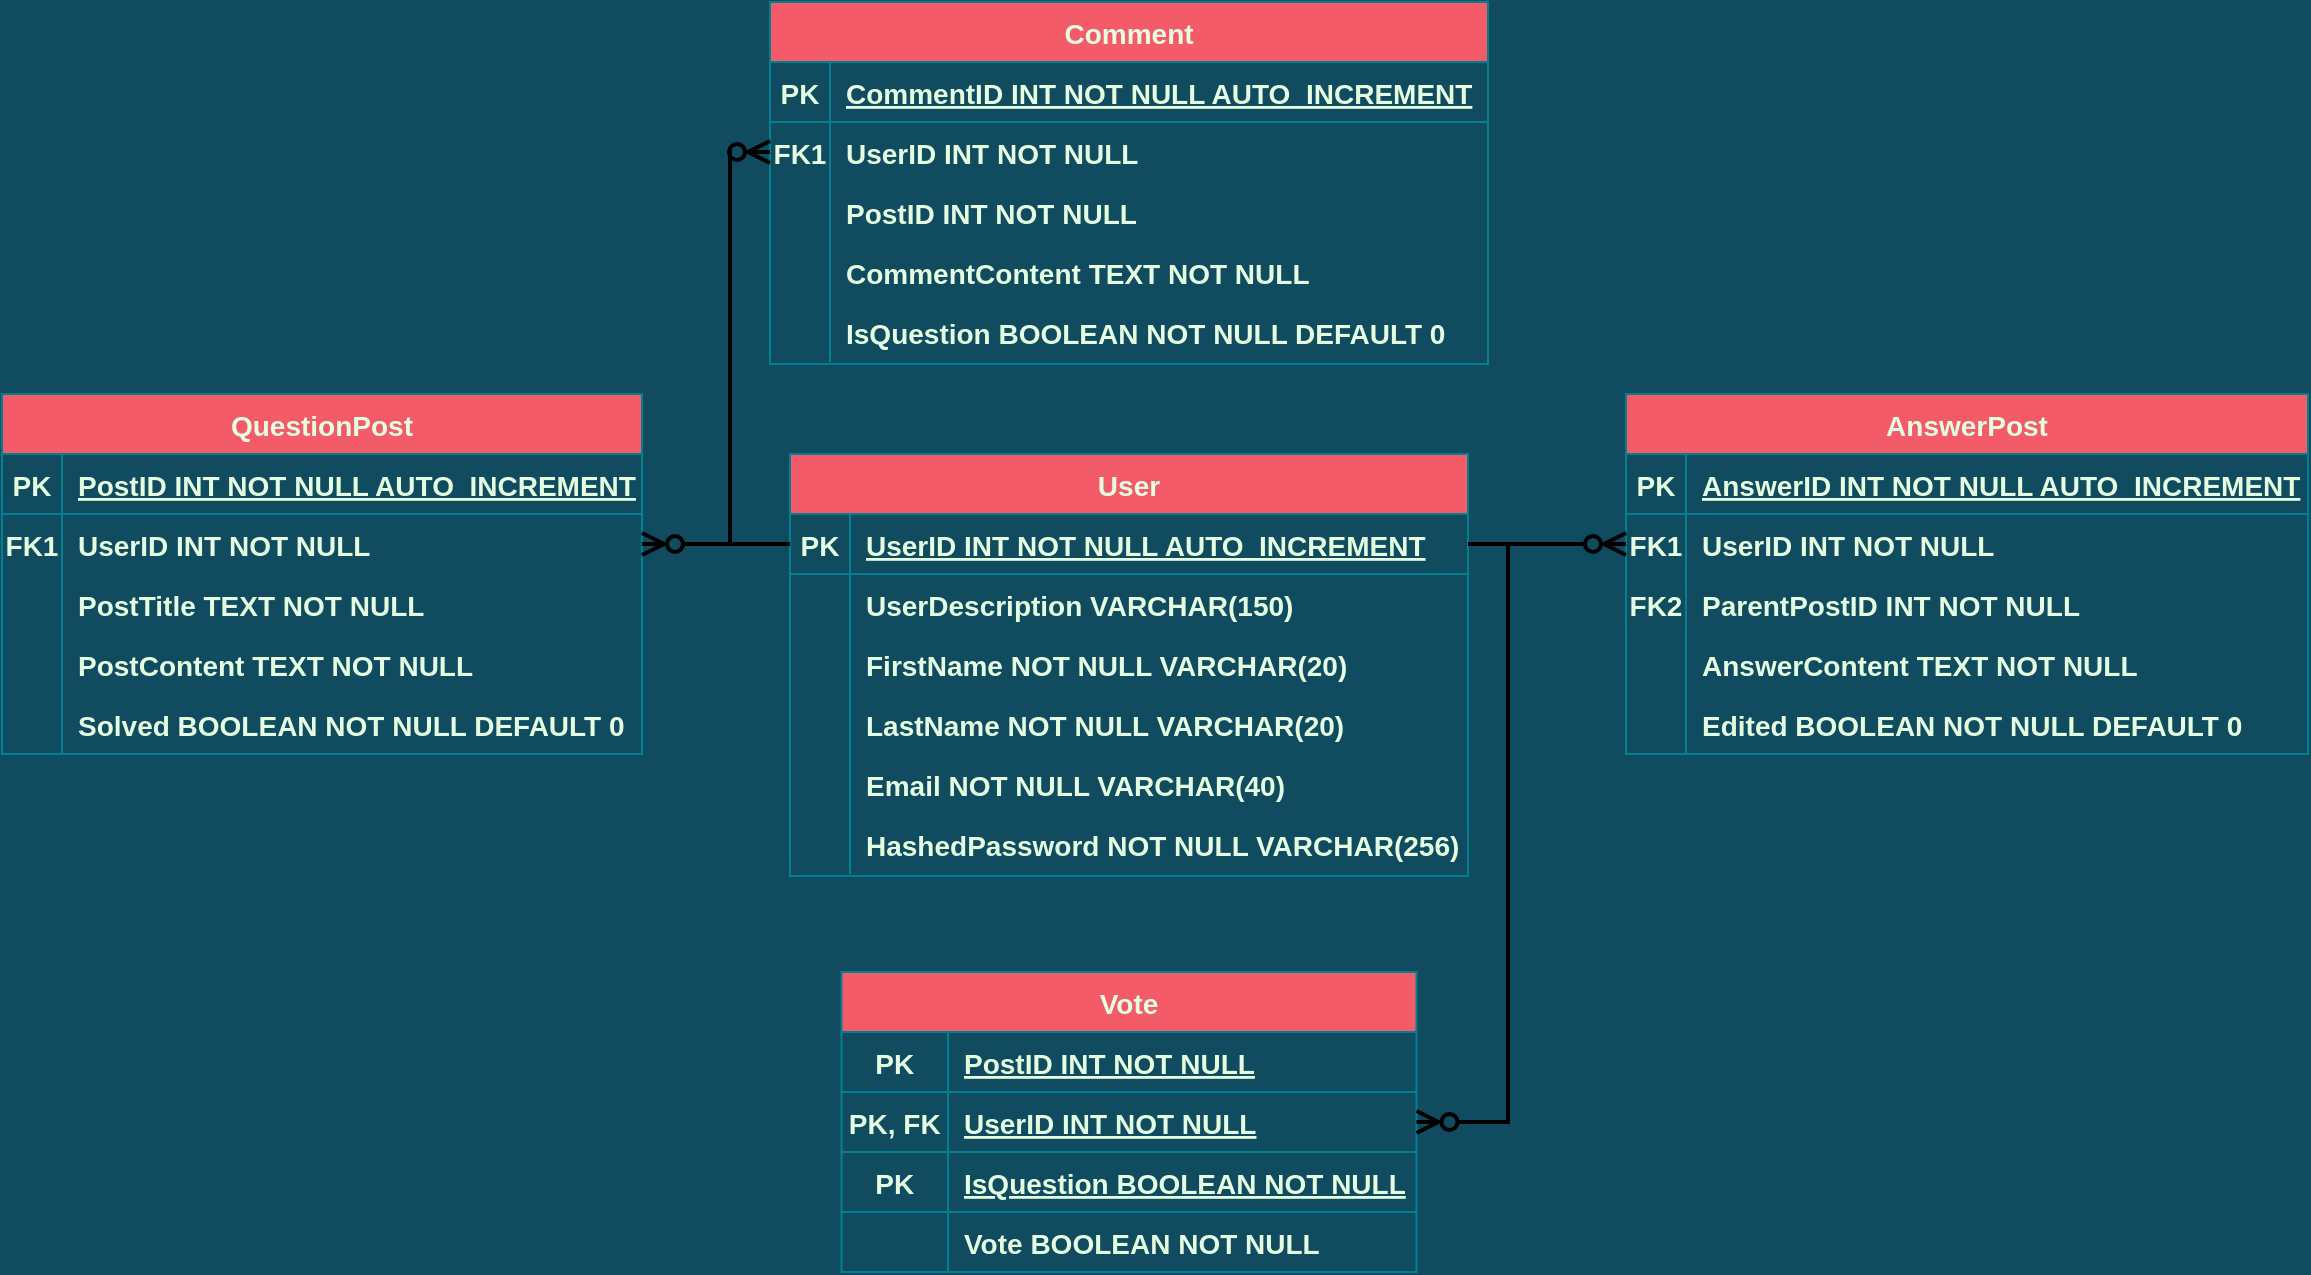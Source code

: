 <mxfile version="20.3.0" type="device"><diagram id="R2lEEEUBdFMjLlhIrx00" name="Page-1"><mxGraphModel dx="1902" dy="1215" grid="0" gridSize="10" guides="1" tooltips="1" connect="1" arrows="1" fold="1" page="0" pageScale="1" pageWidth="850" pageHeight="1100" background="#114B5F" math="0" shadow="0" extFonts="Permanent Marker^https://fonts.googleapis.com/css?family=Permanent+Marker"><root><mxCell id="0"/><mxCell id="1" parent="0"/><mxCell id="C-vyLk0tnHw3VtMMgP7b-2" value="QuestionPost" style="shape=table;startSize=30;container=1;collapsible=1;childLayout=tableLayout;fixedRows=1;rowLines=0;fontStyle=1;align=center;resizeLast=1;fillColor=#F45B69;strokeColor=#028090;fontColor=#E4FDE1;fontSize=14;" parent="1" vertex="1"><mxGeometry x="-136" y="9" width="320" height="180" as="geometry"/></mxCell><mxCell id="C-vyLk0tnHw3VtMMgP7b-3" value="" style="shape=partialRectangle;collapsible=0;dropTarget=0;pointerEvents=0;fillColor=none;points=[[0,0.5],[1,0.5]];portConstraint=eastwest;top=0;left=0;right=0;bottom=1;strokeColor=#028090;fontColor=#E4FDE1;fontSize=14;fontStyle=1" parent="C-vyLk0tnHw3VtMMgP7b-2" vertex="1"><mxGeometry y="30" width="320" height="30" as="geometry"/></mxCell><mxCell id="C-vyLk0tnHw3VtMMgP7b-4" value="PK" style="shape=partialRectangle;overflow=hidden;connectable=0;fillColor=none;top=0;left=0;bottom=0;right=0;fontStyle=1;strokeColor=#028090;fontColor=#E4FDE1;fontSize=14;" parent="C-vyLk0tnHw3VtMMgP7b-3" vertex="1"><mxGeometry width="30" height="30" as="geometry"><mxRectangle width="30" height="30" as="alternateBounds"/></mxGeometry></mxCell><mxCell id="C-vyLk0tnHw3VtMMgP7b-5" value="PostID INT NOT NULL AUTO_INCREMENT" style="shape=partialRectangle;overflow=hidden;connectable=0;fillColor=none;top=0;left=0;bottom=0;right=0;align=left;spacingLeft=6;fontStyle=5;strokeColor=#028090;fontColor=#E4FDE1;fontSize=14;" parent="C-vyLk0tnHw3VtMMgP7b-3" vertex="1"><mxGeometry x="30" width="290" height="30" as="geometry"><mxRectangle width="290" height="30" as="alternateBounds"/></mxGeometry></mxCell><mxCell id="C-vyLk0tnHw3VtMMgP7b-6" value="" style="shape=partialRectangle;collapsible=0;dropTarget=0;pointerEvents=0;fillColor=none;points=[[0,0.5],[1,0.5]];portConstraint=eastwest;top=0;left=0;right=0;bottom=0;strokeColor=#028090;fontColor=#E4FDE1;fontSize=14;fontStyle=1" parent="C-vyLk0tnHw3VtMMgP7b-2" vertex="1"><mxGeometry y="60" width="320" height="30" as="geometry"/></mxCell><mxCell id="C-vyLk0tnHw3VtMMgP7b-7" value="FK1" style="shape=partialRectangle;overflow=hidden;connectable=0;fillColor=none;top=0;left=0;bottom=0;right=0;strokeColor=#028090;fontColor=#E4FDE1;fontSize=14;fontStyle=1" parent="C-vyLk0tnHw3VtMMgP7b-6" vertex="1"><mxGeometry width="30" height="30" as="geometry"><mxRectangle width="30" height="30" as="alternateBounds"/></mxGeometry></mxCell><mxCell id="C-vyLk0tnHw3VtMMgP7b-8" value="UserID INT NOT NULL" style="shape=partialRectangle;overflow=hidden;connectable=0;fillColor=none;top=0;left=0;bottom=0;right=0;align=left;spacingLeft=6;strokeColor=#028090;fontColor=#E4FDE1;fontSize=14;fontStyle=1" parent="C-vyLk0tnHw3VtMMgP7b-6" vertex="1"><mxGeometry x="30" width="290" height="30" as="geometry"><mxRectangle width="290" height="30" as="alternateBounds"/></mxGeometry></mxCell><mxCell id="C-vyLk0tnHw3VtMMgP7b-9" value="" style="shape=partialRectangle;collapsible=0;dropTarget=0;pointerEvents=0;fillColor=none;points=[[0,0.5],[1,0.5]];portConstraint=eastwest;top=0;left=0;right=0;bottom=0;strokeColor=#028090;fontColor=#E4FDE1;fontSize=14;fontStyle=1" parent="C-vyLk0tnHw3VtMMgP7b-2" vertex="1"><mxGeometry y="90" width="320" height="30" as="geometry"/></mxCell><mxCell id="C-vyLk0tnHw3VtMMgP7b-10" value="" style="shape=partialRectangle;overflow=hidden;connectable=0;fillColor=none;top=0;left=0;bottom=0;right=0;strokeColor=#028090;fontColor=#E4FDE1;fontSize=14;fontStyle=1" parent="C-vyLk0tnHw3VtMMgP7b-9" vertex="1"><mxGeometry width="30" height="30" as="geometry"><mxRectangle width="30" height="30" as="alternateBounds"/></mxGeometry></mxCell><mxCell id="C-vyLk0tnHw3VtMMgP7b-11" value="PostTitle TEXT NOT NULL" style="shape=partialRectangle;overflow=hidden;connectable=0;fillColor=none;top=0;left=0;bottom=0;right=0;align=left;spacingLeft=6;strokeColor=#028090;fontColor=#E4FDE1;fontSize=14;fontStyle=1" parent="C-vyLk0tnHw3VtMMgP7b-9" vertex="1"><mxGeometry x="30" width="290" height="30" as="geometry"><mxRectangle width="290" height="30" as="alternateBounds"/></mxGeometry></mxCell><mxCell id="XM0X_Ox84iPs6uYRO0Yh-39" value="" style="shape=partialRectangle;collapsible=0;dropTarget=0;pointerEvents=0;fillColor=none;points=[[0,0.5],[1,0.5]];portConstraint=eastwest;top=0;left=0;right=0;bottom=0;strokeColor=#028090;fontColor=#E4FDE1;fontSize=14;fontStyle=1" parent="C-vyLk0tnHw3VtMMgP7b-2" vertex="1"><mxGeometry y="120" width="320" height="30" as="geometry"/></mxCell><mxCell id="XM0X_Ox84iPs6uYRO0Yh-40" value="" style="shape=partialRectangle;overflow=hidden;connectable=0;fillColor=none;top=0;left=0;bottom=0;right=0;strokeColor=#028090;fontColor=#E4FDE1;fontSize=14;fontStyle=1" parent="XM0X_Ox84iPs6uYRO0Yh-39" vertex="1"><mxGeometry width="30" height="30" as="geometry"><mxRectangle width="30" height="30" as="alternateBounds"/></mxGeometry></mxCell><mxCell id="XM0X_Ox84iPs6uYRO0Yh-41" value="PostContent TEXT NOT NULL" style="shape=partialRectangle;overflow=hidden;connectable=0;fillColor=none;top=0;left=0;bottom=0;right=0;align=left;spacingLeft=6;strokeColor=#028090;fontColor=#E4FDE1;fontSize=14;fontStyle=1" parent="XM0X_Ox84iPs6uYRO0Yh-39" vertex="1"><mxGeometry x="30" width="290" height="30" as="geometry"><mxRectangle width="290" height="30" as="alternateBounds"/></mxGeometry></mxCell><mxCell id="XM0X_Ox84iPs6uYRO0Yh-42" value="" style="shape=partialRectangle;collapsible=0;dropTarget=0;pointerEvents=0;fillColor=none;points=[[0,0.5],[1,0.5]];portConstraint=eastwest;top=0;left=0;right=0;bottom=0;strokeColor=#028090;fontColor=#E4FDE1;fontSize=14;fontStyle=1" parent="C-vyLk0tnHw3VtMMgP7b-2" vertex="1"><mxGeometry y="150" width="320" height="30" as="geometry"/></mxCell><mxCell id="XM0X_Ox84iPs6uYRO0Yh-43" value="" style="shape=partialRectangle;overflow=hidden;connectable=0;fillColor=none;top=0;left=0;bottom=0;right=0;strokeColor=#028090;fontColor=#E4FDE1;fontSize=14;fontStyle=1" parent="XM0X_Ox84iPs6uYRO0Yh-42" vertex="1"><mxGeometry width="30" height="30" as="geometry"><mxRectangle width="30" height="30" as="alternateBounds"/></mxGeometry></mxCell><mxCell id="XM0X_Ox84iPs6uYRO0Yh-44" value="Solved BOOLEAN NOT NULL DEFAULT 0" style="shape=partialRectangle;overflow=hidden;connectable=0;fillColor=none;top=0;left=0;bottom=0;right=0;align=left;spacingLeft=6;strokeColor=#028090;fontColor=#E4FDE1;fontSize=14;fontStyle=1" parent="XM0X_Ox84iPs6uYRO0Yh-42" vertex="1"><mxGeometry x="30" width="290" height="30" as="geometry"><mxRectangle width="290" height="30" as="alternateBounds"/></mxGeometry></mxCell><mxCell id="C-vyLk0tnHw3VtMMgP7b-13" value="User" style="shape=table;startSize=30;container=1;collapsible=1;childLayout=tableLayout;fixedRows=1;rowLines=0;fontStyle=1;align=center;resizeLast=1;fillColor=#F45B69;strokeColor=#028090;fontColor=#E4FDE1;fontSize=14;" parent="1" vertex="1"><mxGeometry x="258" y="39" width="339" height="211" as="geometry"/></mxCell><mxCell id="C-vyLk0tnHw3VtMMgP7b-14" value="" style="shape=partialRectangle;collapsible=0;dropTarget=0;pointerEvents=0;fillColor=none;points=[[0,0.5],[1,0.5]];portConstraint=eastwest;top=0;left=0;right=0;bottom=1;strokeColor=#028090;fontColor=#E4FDE1;fontSize=14;fontStyle=1" parent="C-vyLk0tnHw3VtMMgP7b-13" vertex="1"><mxGeometry y="30" width="339" height="30" as="geometry"/></mxCell><mxCell id="C-vyLk0tnHw3VtMMgP7b-15" value="PK" style="shape=partialRectangle;overflow=hidden;connectable=0;fillColor=none;top=0;left=0;bottom=0;right=0;fontStyle=1;strokeColor=#028090;fontColor=#E4FDE1;fontSize=14;" parent="C-vyLk0tnHw3VtMMgP7b-14" vertex="1"><mxGeometry width="30" height="30" as="geometry"><mxRectangle width="30" height="30" as="alternateBounds"/></mxGeometry></mxCell><mxCell id="C-vyLk0tnHw3VtMMgP7b-16" value="UserID INT NOT NULL AUTO_INCREMENT" style="shape=partialRectangle;overflow=hidden;connectable=0;fillColor=none;top=0;left=0;bottom=0;right=0;align=left;spacingLeft=6;fontStyle=5;strokeColor=#028090;fontColor=#E4FDE1;fontSize=14;" parent="C-vyLk0tnHw3VtMMgP7b-14" vertex="1"><mxGeometry x="30" width="309" height="30" as="geometry"><mxRectangle width="309" height="30" as="alternateBounds"/></mxGeometry></mxCell><mxCell id="C-vyLk0tnHw3VtMMgP7b-17" value="" style="shape=partialRectangle;collapsible=0;dropTarget=0;pointerEvents=0;fillColor=none;points=[[0,0.5],[1,0.5]];portConstraint=eastwest;top=0;left=0;right=0;bottom=0;strokeColor=#028090;fontColor=#E4FDE1;fontSize=14;fontStyle=1" parent="C-vyLk0tnHw3VtMMgP7b-13" vertex="1"><mxGeometry y="60" width="339" height="30" as="geometry"/></mxCell><mxCell id="C-vyLk0tnHw3VtMMgP7b-18" value="" style="shape=partialRectangle;overflow=hidden;connectable=0;fillColor=none;top=0;left=0;bottom=0;right=0;strokeColor=#028090;fontColor=#E4FDE1;fontSize=14;fontStyle=1" parent="C-vyLk0tnHw3VtMMgP7b-17" vertex="1"><mxGeometry width="30" height="30" as="geometry"><mxRectangle width="30" height="30" as="alternateBounds"/></mxGeometry></mxCell><mxCell id="C-vyLk0tnHw3VtMMgP7b-19" value="UserDescription VARCHAR(150)" style="shape=partialRectangle;overflow=hidden;connectable=0;fillColor=none;top=0;left=0;bottom=0;right=0;align=left;spacingLeft=6;strokeColor=#028090;fontColor=#E4FDE1;fontSize=14;fontStyle=1" parent="C-vyLk0tnHw3VtMMgP7b-17" vertex="1"><mxGeometry x="30" width="309" height="30" as="geometry"><mxRectangle width="309" height="30" as="alternateBounds"/></mxGeometry></mxCell><mxCell id="C-vyLk0tnHw3VtMMgP7b-20" value="" style="shape=partialRectangle;collapsible=0;dropTarget=0;pointerEvents=0;fillColor=none;points=[[0,0.5],[1,0.5]];portConstraint=eastwest;top=0;left=0;right=0;bottom=0;strokeColor=#028090;fontColor=#E4FDE1;fontSize=14;fontStyle=1" parent="C-vyLk0tnHw3VtMMgP7b-13" vertex="1"><mxGeometry y="90" width="339" height="30" as="geometry"/></mxCell><mxCell id="C-vyLk0tnHw3VtMMgP7b-21" value="" style="shape=partialRectangle;overflow=hidden;connectable=0;fillColor=none;top=0;left=0;bottom=0;right=0;strokeColor=#028090;fontColor=#E4FDE1;fontSize=14;fontStyle=1" parent="C-vyLk0tnHw3VtMMgP7b-20" vertex="1"><mxGeometry width="30" height="30" as="geometry"><mxRectangle width="30" height="30" as="alternateBounds"/></mxGeometry></mxCell><mxCell id="C-vyLk0tnHw3VtMMgP7b-22" value="FirstName NOT NULL VARCHAR(20)" style="shape=partialRectangle;overflow=hidden;connectable=0;fillColor=none;top=0;left=0;bottom=0;right=0;align=left;spacingLeft=6;strokeColor=#028090;fontColor=#E4FDE1;fontSize=14;fontStyle=1" parent="C-vyLk0tnHw3VtMMgP7b-20" vertex="1"><mxGeometry x="30" width="309" height="30" as="geometry"><mxRectangle width="309" height="30" as="alternateBounds"/></mxGeometry></mxCell><mxCell id="XM0X_Ox84iPs6uYRO0Yh-24" value="" style="shape=partialRectangle;collapsible=0;dropTarget=0;pointerEvents=0;fillColor=none;points=[[0,0.5],[1,0.5]];portConstraint=eastwest;top=0;left=0;right=0;bottom=0;strokeColor=#028090;fontColor=#E4FDE1;fontSize=14;fontStyle=1" parent="C-vyLk0tnHw3VtMMgP7b-13" vertex="1"><mxGeometry y="120" width="339" height="30" as="geometry"/></mxCell><mxCell id="XM0X_Ox84iPs6uYRO0Yh-25" value="" style="shape=partialRectangle;overflow=hidden;connectable=0;fillColor=none;top=0;left=0;bottom=0;right=0;strokeColor=#028090;fontColor=#E4FDE1;fontSize=14;fontStyle=1" parent="XM0X_Ox84iPs6uYRO0Yh-24" vertex="1"><mxGeometry width="30" height="30" as="geometry"><mxRectangle width="30" height="30" as="alternateBounds"/></mxGeometry></mxCell><mxCell id="XM0X_Ox84iPs6uYRO0Yh-26" value="LastName NOT NULL VARCHAR(20)" style="shape=partialRectangle;overflow=hidden;connectable=0;fillColor=none;top=0;left=0;bottom=0;right=0;align=left;spacingLeft=6;strokeColor=#028090;fontColor=#E4FDE1;fontSize=14;fontStyle=1" parent="XM0X_Ox84iPs6uYRO0Yh-24" vertex="1"><mxGeometry x="30" width="309" height="30" as="geometry"><mxRectangle width="309" height="30" as="alternateBounds"/></mxGeometry></mxCell><mxCell id="XM0X_Ox84iPs6uYRO0Yh-27" value="" style="shape=partialRectangle;collapsible=0;dropTarget=0;pointerEvents=0;fillColor=none;points=[[0,0.5],[1,0.5]];portConstraint=eastwest;top=0;left=0;right=0;bottom=0;strokeColor=#028090;fontColor=#E4FDE1;fontSize=14;fontStyle=1" parent="C-vyLk0tnHw3VtMMgP7b-13" vertex="1"><mxGeometry y="150" width="339" height="30" as="geometry"/></mxCell><mxCell id="XM0X_Ox84iPs6uYRO0Yh-28" value="" style="shape=partialRectangle;overflow=hidden;connectable=0;fillColor=none;top=0;left=0;bottom=0;right=0;strokeColor=#028090;fontColor=#E4FDE1;fontSize=14;fontStyle=1" parent="XM0X_Ox84iPs6uYRO0Yh-27" vertex="1"><mxGeometry width="30" height="30" as="geometry"><mxRectangle width="30" height="30" as="alternateBounds"/></mxGeometry></mxCell><mxCell id="XM0X_Ox84iPs6uYRO0Yh-29" value="Email NOT NULL VARCHAR(40)" style="shape=partialRectangle;overflow=hidden;connectable=0;fillColor=none;top=0;left=0;bottom=0;right=0;align=left;spacingLeft=6;strokeColor=#028090;fontColor=#E4FDE1;fontSize=14;fontStyle=1" parent="XM0X_Ox84iPs6uYRO0Yh-27" vertex="1"><mxGeometry x="30" width="309" height="30" as="geometry"><mxRectangle width="309" height="30" as="alternateBounds"/></mxGeometry></mxCell><mxCell id="XM0X_Ox84iPs6uYRO0Yh-30" value="" style="shape=partialRectangle;collapsible=0;dropTarget=0;pointerEvents=0;fillColor=none;points=[[0,0.5],[1,0.5]];portConstraint=eastwest;top=0;left=0;right=0;bottom=0;strokeColor=#028090;fontColor=#E4FDE1;fontSize=14;fontStyle=1" parent="C-vyLk0tnHw3VtMMgP7b-13" vertex="1"><mxGeometry y="180" width="339" height="30" as="geometry"/></mxCell><mxCell id="XM0X_Ox84iPs6uYRO0Yh-31" value="" style="shape=partialRectangle;overflow=hidden;connectable=0;fillColor=none;top=0;left=0;bottom=0;right=0;strokeColor=#028090;fontColor=#E4FDE1;fontSize=14;fontStyle=1" parent="XM0X_Ox84iPs6uYRO0Yh-30" vertex="1"><mxGeometry width="30" height="30" as="geometry"><mxRectangle width="30" height="30" as="alternateBounds"/></mxGeometry></mxCell><mxCell id="XM0X_Ox84iPs6uYRO0Yh-32" value="HashedPassword NOT NULL VARCHAR(256)" style="shape=partialRectangle;overflow=hidden;connectable=0;fillColor=none;top=0;left=0;bottom=0;right=0;align=left;spacingLeft=6;strokeColor=#028090;fontColor=#E4FDE1;fontSize=14;fontStyle=1" parent="XM0X_Ox84iPs6uYRO0Yh-30" vertex="1"><mxGeometry x="30" width="309" height="30" as="geometry"><mxRectangle width="309" height="30" as="alternateBounds"/></mxGeometry></mxCell><mxCell id="XM0X_Ox84iPs6uYRO0Yh-64" value="AnswerPost" style="shape=table;startSize=30;container=1;collapsible=1;childLayout=tableLayout;fixedRows=1;rowLines=0;fontStyle=1;align=center;resizeLast=1;fillColor=#F45B69;strokeColor=#028090;fontColor=#E4FDE1;fontSize=14;" parent="1" vertex="1"><mxGeometry x="676" y="9" width="341" height="180" as="geometry"/></mxCell><mxCell id="XM0X_Ox84iPs6uYRO0Yh-65" value="" style="shape=partialRectangle;collapsible=0;dropTarget=0;pointerEvents=0;fillColor=none;points=[[0,0.5],[1,0.5]];portConstraint=eastwest;top=0;left=0;right=0;bottom=1;strokeColor=#028090;fontColor=#E4FDE1;fontSize=14;fontStyle=1" parent="XM0X_Ox84iPs6uYRO0Yh-64" vertex="1"><mxGeometry y="30" width="341" height="30" as="geometry"/></mxCell><mxCell id="XM0X_Ox84iPs6uYRO0Yh-66" value="PK" style="shape=partialRectangle;overflow=hidden;connectable=0;fillColor=none;top=0;left=0;bottom=0;right=0;fontStyle=1;strokeColor=#028090;fontColor=#E4FDE1;fontSize=14;" parent="XM0X_Ox84iPs6uYRO0Yh-65" vertex="1"><mxGeometry width="30" height="30" as="geometry"><mxRectangle width="30" height="30" as="alternateBounds"/></mxGeometry></mxCell><mxCell id="XM0X_Ox84iPs6uYRO0Yh-67" value="AnswerID INT NOT NULL AUTO_INCREMENT" style="shape=partialRectangle;overflow=hidden;connectable=0;fillColor=none;top=0;left=0;bottom=0;right=0;align=left;spacingLeft=6;fontStyle=5;strokeColor=#028090;fontColor=#E4FDE1;fontSize=14;" parent="XM0X_Ox84iPs6uYRO0Yh-65" vertex="1"><mxGeometry x="30" width="311" height="30" as="geometry"><mxRectangle width="311" height="30" as="alternateBounds"/></mxGeometry></mxCell><mxCell id="XM0X_Ox84iPs6uYRO0Yh-68" value="" style="shape=partialRectangle;collapsible=0;dropTarget=0;pointerEvents=0;fillColor=none;points=[[0,0.5],[1,0.5]];portConstraint=eastwest;top=0;left=0;right=0;bottom=0;strokeColor=#028090;fontColor=#E4FDE1;fontSize=14;fontStyle=1" parent="XM0X_Ox84iPs6uYRO0Yh-64" vertex="1"><mxGeometry y="60" width="341" height="30" as="geometry"/></mxCell><mxCell id="XM0X_Ox84iPs6uYRO0Yh-69" value="FK1" style="shape=partialRectangle;overflow=hidden;connectable=0;fillColor=none;top=0;left=0;bottom=0;right=0;strokeColor=#028090;fontColor=#E4FDE1;fontSize=14;fontStyle=1" parent="XM0X_Ox84iPs6uYRO0Yh-68" vertex="1"><mxGeometry width="30" height="30" as="geometry"><mxRectangle width="30" height="30" as="alternateBounds"/></mxGeometry></mxCell><mxCell id="XM0X_Ox84iPs6uYRO0Yh-70" value="UserID INT NOT NULL" style="shape=partialRectangle;overflow=hidden;connectable=0;fillColor=none;top=0;left=0;bottom=0;right=0;align=left;spacingLeft=6;strokeColor=#028090;fontColor=#E4FDE1;fontSize=14;fontStyle=1" parent="XM0X_Ox84iPs6uYRO0Yh-68" vertex="1"><mxGeometry x="30" width="311" height="30" as="geometry"><mxRectangle width="311" height="30" as="alternateBounds"/></mxGeometry></mxCell><mxCell id="XM0X_Ox84iPs6uYRO0Yh-71" value="" style="shape=partialRectangle;collapsible=0;dropTarget=0;pointerEvents=0;fillColor=none;points=[[0,0.5],[1,0.5]];portConstraint=eastwest;top=0;left=0;right=0;bottom=0;strokeColor=#028090;fontColor=#E4FDE1;fontSize=14;fontStyle=1" parent="XM0X_Ox84iPs6uYRO0Yh-64" vertex="1"><mxGeometry y="90" width="341" height="30" as="geometry"/></mxCell><mxCell id="XM0X_Ox84iPs6uYRO0Yh-72" value="FK2" style="shape=partialRectangle;overflow=hidden;connectable=0;fillColor=none;top=0;left=0;bottom=0;right=0;strokeColor=#028090;fontColor=#E4FDE1;fontSize=14;fontStyle=1" parent="XM0X_Ox84iPs6uYRO0Yh-71" vertex="1"><mxGeometry width="30" height="30" as="geometry"><mxRectangle width="30" height="30" as="alternateBounds"/></mxGeometry></mxCell><mxCell id="XM0X_Ox84iPs6uYRO0Yh-73" value="ParentPostID INT NOT NULL" style="shape=partialRectangle;overflow=hidden;connectable=0;fillColor=none;top=0;left=0;bottom=0;right=0;align=left;spacingLeft=6;strokeColor=#028090;fontColor=#E4FDE1;fontSize=14;fontStyle=1" parent="XM0X_Ox84iPs6uYRO0Yh-71" vertex="1"><mxGeometry x="30" width="311" height="30" as="geometry"><mxRectangle width="311" height="30" as="alternateBounds"/></mxGeometry></mxCell><mxCell id="XM0X_Ox84iPs6uYRO0Yh-81" value="" style="shape=partialRectangle;collapsible=0;dropTarget=0;pointerEvents=0;fillColor=none;points=[[0,0.5],[1,0.5]];portConstraint=eastwest;top=0;left=0;right=0;bottom=0;strokeColor=#028090;fontColor=#E4FDE1;fontSize=14;fontStyle=1" parent="XM0X_Ox84iPs6uYRO0Yh-64" vertex="1"><mxGeometry y="120" width="341" height="30" as="geometry"/></mxCell><mxCell id="XM0X_Ox84iPs6uYRO0Yh-82" value="" style="shape=partialRectangle;overflow=hidden;connectable=0;fillColor=none;top=0;left=0;bottom=0;right=0;strokeColor=#028090;fontColor=#E4FDE1;fontSize=14;fontStyle=1" parent="XM0X_Ox84iPs6uYRO0Yh-81" vertex="1"><mxGeometry width="30" height="30" as="geometry"><mxRectangle width="30" height="30" as="alternateBounds"/></mxGeometry></mxCell><mxCell id="XM0X_Ox84iPs6uYRO0Yh-83" value="AnswerContent TEXT NOT NULL" style="shape=partialRectangle;overflow=hidden;connectable=0;fillColor=none;top=0;left=0;bottom=0;right=0;align=left;spacingLeft=6;strokeColor=#028090;fontColor=#E4FDE1;fontSize=14;fontStyle=1" parent="XM0X_Ox84iPs6uYRO0Yh-81" vertex="1"><mxGeometry x="30" width="311" height="30" as="geometry"><mxRectangle width="311" height="30" as="alternateBounds"/></mxGeometry></mxCell><mxCell id="XM0X_Ox84iPs6uYRO0Yh-77" value="" style="shape=partialRectangle;collapsible=0;dropTarget=0;pointerEvents=0;fillColor=none;points=[[0,0.5],[1,0.5]];portConstraint=eastwest;top=0;left=0;right=0;bottom=0;strokeColor=#028090;fontColor=#E4FDE1;fontSize=14;fontStyle=1" parent="XM0X_Ox84iPs6uYRO0Yh-64" vertex="1"><mxGeometry y="150" width="341" height="30" as="geometry"/></mxCell><mxCell id="XM0X_Ox84iPs6uYRO0Yh-78" value="" style="shape=partialRectangle;overflow=hidden;connectable=0;fillColor=none;top=0;left=0;bottom=0;right=0;strokeColor=#028090;fontColor=#E4FDE1;fontSize=14;fontStyle=1" parent="XM0X_Ox84iPs6uYRO0Yh-77" vertex="1"><mxGeometry width="30" height="30" as="geometry"><mxRectangle width="30" height="30" as="alternateBounds"/></mxGeometry></mxCell><mxCell id="XM0X_Ox84iPs6uYRO0Yh-79" value="Edited BOOLEAN NOT NULL DEFAULT 0" style="shape=partialRectangle;overflow=hidden;connectable=0;fillColor=none;top=0;left=0;bottom=0;right=0;align=left;spacingLeft=6;strokeColor=#028090;fontColor=#E4FDE1;fontSize=14;fontStyle=1" parent="XM0X_Ox84iPs6uYRO0Yh-77" vertex="1"><mxGeometry x="30" width="311" height="30" as="geometry"><mxRectangle width="311" height="30" as="alternateBounds"/></mxGeometry></mxCell><mxCell id="XM0X_Ox84iPs6uYRO0Yh-84" style="edgeStyle=orthogonalEdgeStyle;rounded=0;orthogonalLoop=1;jettySize=auto;html=1;exitX=1;exitY=0.5;exitDx=0;exitDy=0;entryX=0;entryY=0.5;entryDx=0;entryDy=0;fontSize=14;endArrow=none;startSize=8;endSize=8;strokeWidth=2;endFill=0;startArrow=ERzeroToMany;startFill=0;fontStyle=1" parent="1" source="C-vyLk0tnHw3VtMMgP7b-6" target="C-vyLk0tnHw3VtMMgP7b-14" edge="1"><mxGeometry relative="1" as="geometry"/></mxCell><mxCell id="XM0X_Ox84iPs6uYRO0Yh-85" style="edgeStyle=orthogonalEdgeStyle;rounded=0;orthogonalLoop=1;jettySize=auto;html=1;exitX=1;exitY=0.5;exitDx=0;exitDy=0;entryX=0;entryY=0.5;entryDx=0;entryDy=0;strokeWidth=2;fontSize=14;startArrow=none;startFill=0;endArrow=ERzeroToMany;endFill=0;startSize=6;endSize=8;fontStyle=1" parent="1" source="C-vyLk0tnHw3VtMMgP7b-14" target="XM0X_Ox84iPs6uYRO0Yh-68" edge="1"><mxGeometry relative="1" as="geometry"/></mxCell><mxCell id="XM0X_Ox84iPs6uYRO0Yh-86" value="Comment" style="shape=table;startSize=30;container=1;collapsible=1;childLayout=tableLayout;fixedRows=1;rowLines=0;fontStyle=1;align=center;resizeLast=1;fillColor=#F45B69;strokeColor=#028090;fontColor=#E4FDE1;fontSize=14;" parent="1" vertex="1"><mxGeometry x="248" y="-187" width="359" height="181" as="geometry"/></mxCell><mxCell id="XM0X_Ox84iPs6uYRO0Yh-87" value="" style="shape=partialRectangle;collapsible=0;dropTarget=0;pointerEvents=0;fillColor=none;points=[[0,0.5],[1,0.5]];portConstraint=eastwest;top=0;left=0;right=0;bottom=1;strokeColor=#028090;fontColor=#E4FDE1;fontSize=14;fontStyle=1" parent="XM0X_Ox84iPs6uYRO0Yh-86" vertex="1"><mxGeometry y="30" width="359" height="30" as="geometry"/></mxCell><mxCell id="XM0X_Ox84iPs6uYRO0Yh-88" value="PK" style="shape=partialRectangle;overflow=hidden;connectable=0;fillColor=none;top=0;left=0;bottom=0;right=0;fontStyle=1;strokeColor=#028090;fontColor=#E4FDE1;fontSize=14;" parent="XM0X_Ox84iPs6uYRO0Yh-87" vertex="1"><mxGeometry width="30" height="30" as="geometry"><mxRectangle width="30" height="30" as="alternateBounds"/></mxGeometry></mxCell><mxCell id="XM0X_Ox84iPs6uYRO0Yh-89" value="CommentID INT NOT NULL AUTO_INCREMENT" style="shape=partialRectangle;overflow=hidden;connectable=0;fillColor=none;top=0;left=0;bottom=0;right=0;align=left;spacingLeft=6;fontStyle=5;strokeColor=#028090;fontColor=#E4FDE1;fontSize=14;" parent="XM0X_Ox84iPs6uYRO0Yh-87" vertex="1"><mxGeometry x="30" width="329" height="30" as="geometry"><mxRectangle width="329" height="30" as="alternateBounds"/></mxGeometry></mxCell><mxCell id="XM0X_Ox84iPs6uYRO0Yh-90" value="" style="shape=partialRectangle;collapsible=0;dropTarget=0;pointerEvents=0;fillColor=none;points=[[0,0.5],[1,0.5]];portConstraint=eastwest;top=0;left=0;right=0;bottom=0;strokeColor=#028090;fontColor=#E4FDE1;fontSize=14;fontStyle=1" parent="XM0X_Ox84iPs6uYRO0Yh-86" vertex="1"><mxGeometry y="60" width="359" height="30" as="geometry"/></mxCell><mxCell id="XM0X_Ox84iPs6uYRO0Yh-91" value="FK1" style="shape=partialRectangle;overflow=hidden;connectable=0;fillColor=none;top=0;left=0;bottom=0;right=0;strokeColor=#028090;fontColor=#E4FDE1;fontSize=14;fontStyle=1" parent="XM0X_Ox84iPs6uYRO0Yh-90" vertex="1"><mxGeometry width="30" height="30" as="geometry"><mxRectangle width="30" height="30" as="alternateBounds"/></mxGeometry></mxCell><mxCell id="XM0X_Ox84iPs6uYRO0Yh-92" value="UserID INT NOT NULL" style="shape=partialRectangle;overflow=hidden;connectable=0;fillColor=none;top=0;left=0;bottom=0;right=0;align=left;spacingLeft=6;strokeColor=#028090;fontColor=#E4FDE1;fontSize=14;fontStyle=1" parent="XM0X_Ox84iPs6uYRO0Yh-90" vertex="1"><mxGeometry x="30" width="329" height="30" as="geometry"><mxRectangle width="329" height="30" as="alternateBounds"/></mxGeometry></mxCell><mxCell id="XM0X_Ox84iPs6uYRO0Yh-126" value="" style="shape=partialRectangle;collapsible=0;dropTarget=0;pointerEvents=0;fillColor=none;points=[[0,0.5],[1,0.5]];portConstraint=eastwest;top=0;left=0;right=0;bottom=0;strokeColor=#028090;fontColor=#E4FDE1;fontSize=14;fontStyle=1" parent="XM0X_Ox84iPs6uYRO0Yh-86" vertex="1"><mxGeometry y="90" width="359" height="30" as="geometry"/></mxCell><mxCell id="XM0X_Ox84iPs6uYRO0Yh-127" value="" style="shape=partialRectangle;overflow=hidden;connectable=0;fillColor=none;top=0;left=0;bottom=0;right=0;strokeColor=#028090;fontColor=#E4FDE1;fontSize=14;fontStyle=1" parent="XM0X_Ox84iPs6uYRO0Yh-126" vertex="1"><mxGeometry width="30" height="30" as="geometry"><mxRectangle width="30" height="30" as="alternateBounds"/></mxGeometry></mxCell><mxCell id="XM0X_Ox84iPs6uYRO0Yh-128" value="PostID INT NOT NULL" style="shape=partialRectangle;overflow=hidden;connectable=0;fillColor=none;top=0;left=0;bottom=0;right=0;align=left;spacingLeft=6;strokeColor=#028090;fontColor=#E4FDE1;fontSize=14;fontStyle=1" parent="XM0X_Ox84iPs6uYRO0Yh-126" vertex="1"><mxGeometry x="30" width="329" height="30" as="geometry"><mxRectangle width="329" height="30" as="alternateBounds"/></mxGeometry></mxCell><mxCell id="XM0X_Ox84iPs6uYRO0Yh-102" value="" style="shape=partialRectangle;collapsible=0;dropTarget=0;pointerEvents=0;fillColor=none;points=[[0,0.5],[1,0.5]];portConstraint=eastwest;top=0;left=0;right=0;bottom=0;strokeColor=#028090;fontColor=#E4FDE1;fontSize=14;fontStyle=1" parent="XM0X_Ox84iPs6uYRO0Yh-86" vertex="1"><mxGeometry y="120" width="359" height="30" as="geometry"/></mxCell><mxCell id="XM0X_Ox84iPs6uYRO0Yh-103" value="" style="shape=partialRectangle;overflow=hidden;connectable=0;fillColor=none;top=0;left=0;bottom=0;right=0;strokeColor=#028090;fontColor=#E4FDE1;fontSize=14;fontStyle=1" parent="XM0X_Ox84iPs6uYRO0Yh-102" vertex="1"><mxGeometry width="30" height="30" as="geometry"><mxRectangle width="30" height="30" as="alternateBounds"/></mxGeometry></mxCell><mxCell id="XM0X_Ox84iPs6uYRO0Yh-104" value="CommentContent TEXT NOT NULL" style="shape=partialRectangle;overflow=hidden;connectable=0;fillColor=none;top=0;left=0;bottom=0;right=0;align=left;spacingLeft=6;strokeColor=#028090;fontColor=#E4FDE1;fontSize=14;fontStyle=1" parent="XM0X_Ox84iPs6uYRO0Yh-102" vertex="1"><mxGeometry x="30" width="329" height="30" as="geometry"><mxRectangle width="329" height="30" as="alternateBounds"/></mxGeometry></mxCell><mxCell id="XM0X_Ox84iPs6uYRO0Yh-121" value="" style="shape=partialRectangle;collapsible=0;dropTarget=0;pointerEvents=0;fillColor=none;points=[[0,0.5],[1,0.5]];portConstraint=eastwest;top=0;left=0;right=0;bottom=0;strokeColor=#028090;fontColor=#E4FDE1;fontSize=14;fontStyle=1" parent="XM0X_Ox84iPs6uYRO0Yh-86" vertex="1"><mxGeometry y="150" width="359" height="30" as="geometry"/></mxCell><mxCell id="XM0X_Ox84iPs6uYRO0Yh-122" value="" style="shape=partialRectangle;overflow=hidden;connectable=0;fillColor=none;top=0;left=0;bottom=0;right=0;strokeColor=#028090;fontColor=#E4FDE1;fontSize=14;fontStyle=1" parent="XM0X_Ox84iPs6uYRO0Yh-121" vertex="1"><mxGeometry width="30" height="30" as="geometry"><mxRectangle width="30" height="30" as="alternateBounds"/></mxGeometry></mxCell><mxCell id="XM0X_Ox84iPs6uYRO0Yh-123" value="IsQuestion BOOLEAN NOT NULL DEFAULT 0" style="shape=partialRectangle;overflow=hidden;connectable=0;fillColor=none;top=0;left=0;bottom=0;right=0;align=left;spacingLeft=6;strokeColor=#028090;fontColor=#E4FDE1;fontSize=14;fontStyle=1" parent="XM0X_Ox84iPs6uYRO0Yh-121" vertex="1"><mxGeometry x="30" width="329" height="30" as="geometry"><mxRectangle width="329" height="30" as="alternateBounds"/></mxGeometry></mxCell><mxCell id="XM0X_Ox84iPs6uYRO0Yh-130" style="edgeStyle=orthogonalEdgeStyle;rounded=0;orthogonalLoop=1;jettySize=auto;html=1;exitX=0;exitY=0.5;exitDx=0;exitDy=0;entryX=0;entryY=0.5;entryDx=0;entryDy=0;strokeWidth=2;fontSize=14;startArrow=none;startFill=0;endArrow=ERzeroToMany;endFill=0;startSize=8;endSize=8;" parent="1" source="C-vyLk0tnHw3VtMMgP7b-14" target="XM0X_Ox84iPs6uYRO0Yh-90" edge="1"><mxGeometry relative="1" as="geometry"/></mxCell><mxCell id="pXksfaHEiJ7VSnR18wKh-1" value="Vote" style="shape=table;startSize=30;container=1;collapsible=1;childLayout=tableLayout;fixedRows=1;rowLines=0;fontStyle=1;align=center;resizeLast=1;fillColor=#F45B69;strokeColor=#028090;fontColor=#E4FDE1;fontSize=14;" vertex="1" parent="1"><mxGeometry x="283.75" y="298" width="287.5" height="150" as="geometry"/></mxCell><mxCell id="pXksfaHEiJ7VSnR18wKh-2" value="" style="shape=partialRectangle;collapsible=0;dropTarget=0;pointerEvents=0;fillColor=none;points=[[0,0.5],[1,0.5]];portConstraint=eastwest;top=0;left=0;right=0;bottom=1;strokeColor=#028090;fontColor=#E4FDE1;fontSize=14;fontStyle=1" vertex="1" parent="pXksfaHEiJ7VSnR18wKh-1"><mxGeometry y="30" width="287.5" height="30" as="geometry"/></mxCell><mxCell id="pXksfaHEiJ7VSnR18wKh-3" value="PK" style="shape=partialRectangle;overflow=hidden;connectable=0;fillColor=none;top=0;left=0;bottom=0;right=0;fontStyle=1;strokeColor=#028090;fontColor=#E4FDE1;fontSize=14;" vertex="1" parent="pXksfaHEiJ7VSnR18wKh-2"><mxGeometry width="53.25" height="30" as="geometry"><mxRectangle width="53.25" height="30" as="alternateBounds"/></mxGeometry></mxCell><mxCell id="pXksfaHEiJ7VSnR18wKh-4" value="PostID INT NOT NULL" style="shape=partialRectangle;overflow=hidden;connectable=0;fillColor=none;top=0;left=0;bottom=0;right=0;align=left;spacingLeft=6;fontStyle=5;strokeColor=#028090;fontColor=#E4FDE1;fontSize=14;" vertex="1" parent="pXksfaHEiJ7VSnR18wKh-2"><mxGeometry x="53.25" width="234.25" height="30" as="geometry"><mxRectangle width="234.25" height="30" as="alternateBounds"/></mxGeometry></mxCell><mxCell id="pXksfaHEiJ7VSnR18wKh-20" value="" style="shape=partialRectangle;collapsible=0;dropTarget=0;pointerEvents=0;fillColor=none;points=[[0,0.5],[1,0.5]];portConstraint=eastwest;top=0;left=0;right=0;bottom=1;strokeColor=#028090;fontColor=#E4FDE1;fontSize=14;fontStyle=1" vertex="1" parent="pXksfaHEiJ7VSnR18wKh-1"><mxGeometry y="60" width="287.5" height="30" as="geometry"/></mxCell><mxCell id="pXksfaHEiJ7VSnR18wKh-21" value="PK, FK" style="shape=partialRectangle;overflow=hidden;connectable=0;fillColor=none;top=0;left=0;bottom=0;right=0;fontStyle=1;strokeColor=#028090;fontColor=#E4FDE1;fontSize=14;" vertex="1" parent="pXksfaHEiJ7VSnR18wKh-20"><mxGeometry width="53.25" height="30" as="geometry"><mxRectangle width="53.25" height="30" as="alternateBounds"/></mxGeometry></mxCell><mxCell id="pXksfaHEiJ7VSnR18wKh-22" value="UserID INT NOT NULL" style="shape=partialRectangle;overflow=hidden;connectable=0;fillColor=none;top=0;left=0;bottom=0;right=0;align=left;spacingLeft=6;fontStyle=5;strokeColor=#028090;fontColor=#E4FDE1;fontSize=14;" vertex="1" parent="pXksfaHEiJ7VSnR18wKh-20"><mxGeometry x="53.25" width="234.25" height="30" as="geometry"><mxRectangle width="234.25" height="30" as="alternateBounds"/></mxGeometry></mxCell><mxCell id="pXksfaHEiJ7VSnR18wKh-17" value="" style="shape=partialRectangle;collapsible=0;dropTarget=0;pointerEvents=0;fillColor=none;points=[[0,0.5],[1,0.5]];portConstraint=eastwest;top=0;left=0;right=0;bottom=1;strokeColor=#028090;fontColor=#E4FDE1;fontSize=14;fontStyle=1" vertex="1" parent="pXksfaHEiJ7VSnR18wKh-1"><mxGeometry y="90" width="287.5" height="30" as="geometry"/></mxCell><mxCell id="pXksfaHEiJ7VSnR18wKh-18" value="PK" style="shape=partialRectangle;overflow=hidden;connectable=0;fillColor=none;top=0;left=0;bottom=0;right=0;fontStyle=1;strokeColor=#028090;fontColor=#E4FDE1;fontSize=14;" vertex="1" parent="pXksfaHEiJ7VSnR18wKh-17"><mxGeometry width="53.25" height="30" as="geometry"><mxRectangle width="53.25" height="30" as="alternateBounds"/></mxGeometry></mxCell><mxCell id="pXksfaHEiJ7VSnR18wKh-19" value="IsQuestion BOOLEAN NOT NULL" style="shape=partialRectangle;overflow=hidden;connectable=0;fillColor=none;top=0;left=0;bottom=0;right=0;align=left;spacingLeft=6;fontStyle=5;strokeColor=#028090;fontColor=#E4FDE1;fontSize=14;" vertex="1" parent="pXksfaHEiJ7VSnR18wKh-17"><mxGeometry x="53.25" width="234.25" height="30" as="geometry"><mxRectangle width="234.25" height="30" as="alternateBounds"/></mxGeometry></mxCell><mxCell id="pXksfaHEiJ7VSnR18wKh-14" value="" style="shape=partialRectangle;collapsible=0;dropTarget=0;pointerEvents=0;fillColor=none;points=[[0,0.5],[1,0.5]];portConstraint=eastwest;top=0;left=0;right=0;bottom=0;strokeColor=#028090;fontColor=#E4FDE1;fontSize=14;fontStyle=1" vertex="1" parent="pXksfaHEiJ7VSnR18wKh-1"><mxGeometry y="120" width="287.5" height="30" as="geometry"/></mxCell><mxCell id="pXksfaHEiJ7VSnR18wKh-15" value="" style="shape=partialRectangle;overflow=hidden;connectable=0;fillColor=none;top=0;left=0;bottom=0;right=0;strokeColor=#028090;fontColor=#E4FDE1;fontSize=14;fontStyle=1" vertex="1" parent="pXksfaHEiJ7VSnR18wKh-14"><mxGeometry width="53.25" height="30" as="geometry"><mxRectangle width="53.25" height="30" as="alternateBounds"/></mxGeometry></mxCell><mxCell id="pXksfaHEiJ7VSnR18wKh-16" value="Vote BOOLEAN NOT NULL" style="shape=partialRectangle;overflow=hidden;connectable=0;fillColor=none;top=0;left=0;bottom=0;right=0;align=left;spacingLeft=6;strokeColor=#028090;fontColor=#E4FDE1;fontSize=14;fontStyle=1" vertex="1" parent="pXksfaHEiJ7VSnR18wKh-14"><mxGeometry x="53.25" width="234.25" height="30" as="geometry"><mxRectangle width="234.25" height="30" as="alternateBounds"/></mxGeometry></mxCell><mxCell id="pXksfaHEiJ7VSnR18wKh-24" style="edgeStyle=orthogonalEdgeStyle;rounded=0;orthogonalLoop=1;jettySize=auto;html=1;exitX=1;exitY=0.5;exitDx=0;exitDy=0;entryX=1;entryY=0.5;entryDx=0;entryDy=0;strokeWidth=2;endArrow=ERzeroToMany;endFill=0;endSize=8;" edge="1" parent="1" source="C-vyLk0tnHw3VtMMgP7b-14" target="pXksfaHEiJ7VSnR18wKh-20"><mxGeometry relative="1" as="geometry"/></mxCell></root></mxGraphModel></diagram></mxfile>